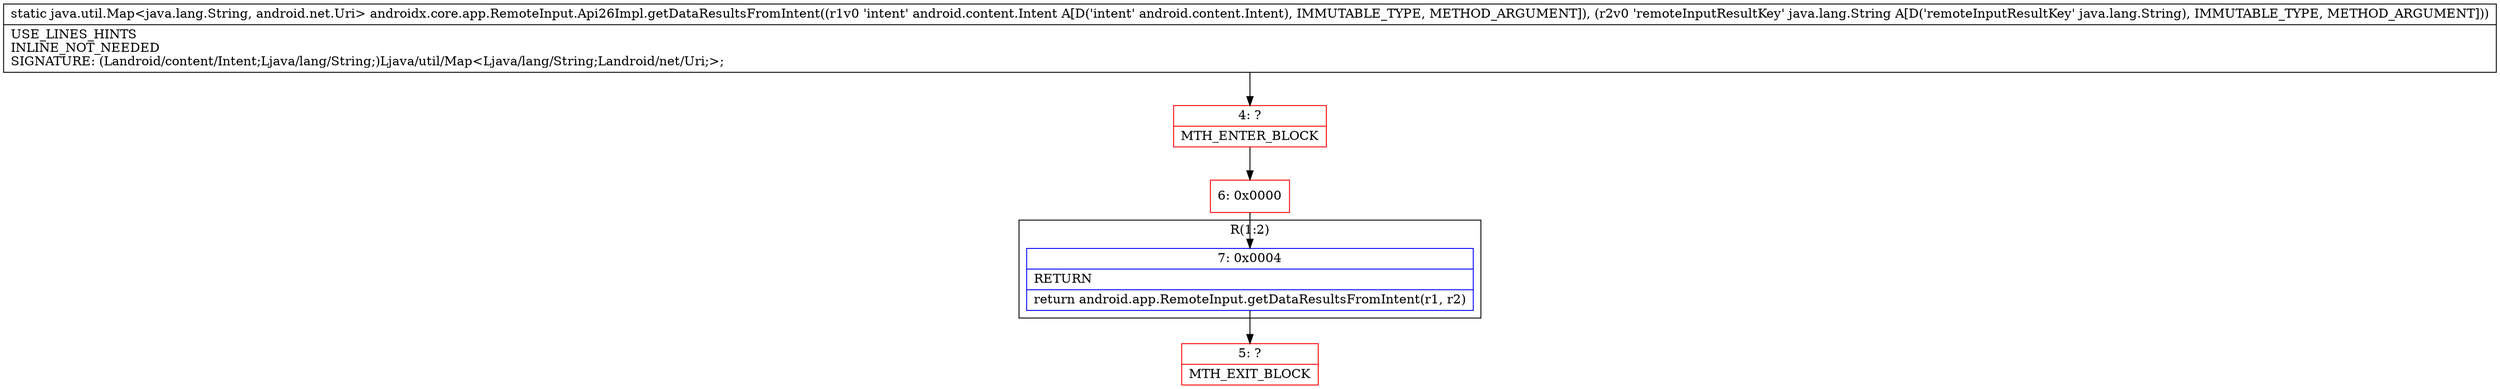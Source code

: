 digraph "CFG forandroidx.core.app.RemoteInput.Api26Impl.getDataResultsFromIntent(Landroid\/content\/Intent;Ljava\/lang\/String;)Ljava\/util\/Map;" {
subgraph cluster_Region_1489273623 {
label = "R(1:2)";
node [shape=record,color=blue];
Node_7 [shape=record,label="{7\:\ 0x0004|RETURN\l|return android.app.RemoteInput.getDataResultsFromIntent(r1, r2)\l}"];
}
Node_4 [shape=record,color=red,label="{4\:\ ?|MTH_ENTER_BLOCK\l}"];
Node_6 [shape=record,color=red,label="{6\:\ 0x0000}"];
Node_5 [shape=record,color=red,label="{5\:\ ?|MTH_EXIT_BLOCK\l}"];
MethodNode[shape=record,label="{static java.util.Map\<java.lang.String, android.net.Uri\> androidx.core.app.RemoteInput.Api26Impl.getDataResultsFromIntent((r1v0 'intent' android.content.Intent A[D('intent' android.content.Intent), IMMUTABLE_TYPE, METHOD_ARGUMENT]), (r2v0 'remoteInputResultKey' java.lang.String A[D('remoteInputResultKey' java.lang.String), IMMUTABLE_TYPE, METHOD_ARGUMENT]))  | USE_LINES_HINTS\lINLINE_NOT_NEEDED\lSIGNATURE: (Landroid\/content\/Intent;Ljava\/lang\/String;)Ljava\/util\/Map\<Ljava\/lang\/String;Landroid\/net\/Uri;\>;\l}"];
MethodNode -> Node_4;Node_7 -> Node_5;
Node_4 -> Node_6;
Node_6 -> Node_7;
}

